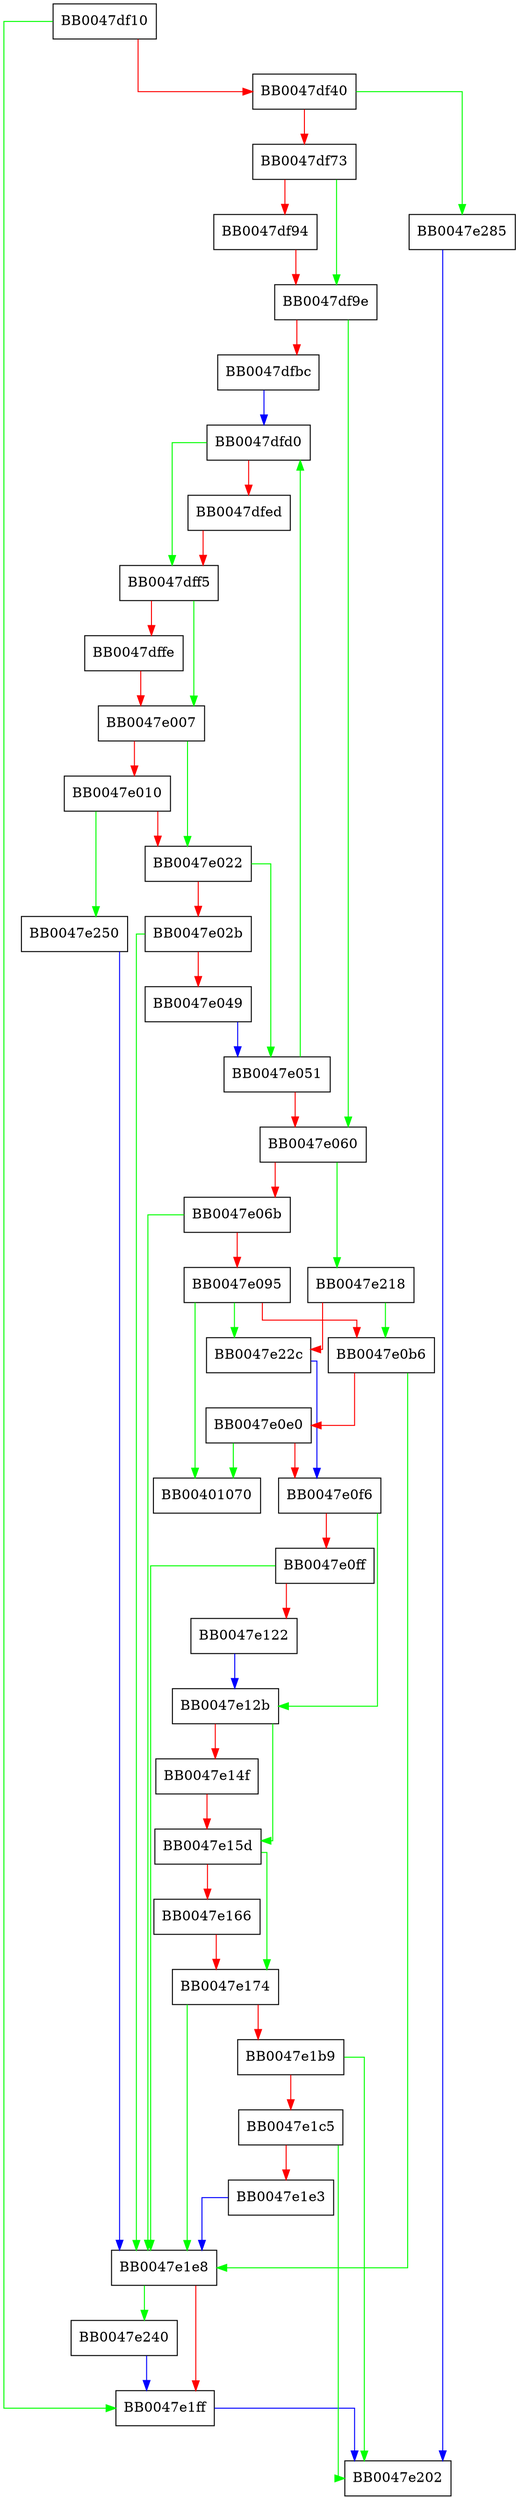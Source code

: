 digraph ssl_cert_dup {
  node [shape="box"];
  graph [splines=ortho];
  BB0047df10 -> BB0047e1ff [color="green"];
  BB0047df10 -> BB0047df40 [color="red"];
  BB0047df40 -> BB0047e285 [color="green"];
  BB0047df40 -> BB0047df73 [color="red"];
  BB0047df73 -> BB0047df9e [color="green"];
  BB0047df73 -> BB0047df94 [color="red"];
  BB0047df94 -> BB0047df9e [color="red"];
  BB0047df9e -> BB0047e060 [color="green"];
  BB0047df9e -> BB0047dfbc [color="red"];
  BB0047dfbc -> BB0047dfd0 [color="blue"];
  BB0047dfd0 -> BB0047dff5 [color="green"];
  BB0047dfd0 -> BB0047dfed [color="red"];
  BB0047dfed -> BB0047dff5 [color="red"];
  BB0047dff5 -> BB0047e007 [color="green"];
  BB0047dff5 -> BB0047dffe [color="red"];
  BB0047dffe -> BB0047e007 [color="red"];
  BB0047e007 -> BB0047e022 [color="green"];
  BB0047e007 -> BB0047e010 [color="red"];
  BB0047e010 -> BB0047e250 [color="green"];
  BB0047e010 -> BB0047e022 [color="red"];
  BB0047e022 -> BB0047e051 [color="green"];
  BB0047e022 -> BB0047e02b [color="red"];
  BB0047e02b -> BB0047e1e8 [color="green"];
  BB0047e02b -> BB0047e049 [color="red"];
  BB0047e049 -> BB0047e051 [color="blue"];
  BB0047e051 -> BB0047dfd0 [color="green"];
  BB0047e051 -> BB0047e060 [color="red"];
  BB0047e060 -> BB0047e218 [color="green"];
  BB0047e060 -> BB0047e06b [color="red"];
  BB0047e06b -> BB0047e1e8 [color="green"];
  BB0047e06b -> BB0047e095 [color="red"];
  BB0047e095 -> BB00401070 [color="green"];
  BB0047e095 -> BB0047e22c [color="green"];
  BB0047e095 -> BB0047e0b6 [color="red"];
  BB0047e0b6 -> BB0047e1e8 [color="green"];
  BB0047e0b6 -> BB0047e0e0 [color="red"];
  BB0047e0e0 -> BB00401070 [color="green"];
  BB0047e0e0 -> BB0047e0f6 [color="red"];
  BB0047e0f6 -> BB0047e12b [color="green"];
  BB0047e0f6 -> BB0047e0ff [color="red"];
  BB0047e0ff -> BB0047e1e8 [color="green"];
  BB0047e0ff -> BB0047e122 [color="red"];
  BB0047e122 -> BB0047e12b [color="blue"];
  BB0047e12b -> BB0047e15d [color="green"];
  BB0047e12b -> BB0047e14f [color="red"];
  BB0047e14f -> BB0047e15d [color="red"];
  BB0047e15d -> BB0047e174 [color="green"];
  BB0047e15d -> BB0047e166 [color="red"];
  BB0047e166 -> BB0047e174 [color="red"];
  BB0047e174 -> BB0047e1e8 [color="green"];
  BB0047e174 -> BB0047e1b9 [color="red"];
  BB0047e1b9 -> BB0047e202 [color="green"];
  BB0047e1b9 -> BB0047e1c5 [color="red"];
  BB0047e1c5 -> BB0047e202 [color="green"];
  BB0047e1c5 -> BB0047e1e3 [color="red"];
  BB0047e1e3 -> BB0047e1e8 [color="blue"];
  BB0047e1e8 -> BB0047e240 [color="green"];
  BB0047e1e8 -> BB0047e1ff [color="red"];
  BB0047e1ff -> BB0047e202 [color="blue"];
  BB0047e218 -> BB0047e0b6 [color="green"];
  BB0047e218 -> BB0047e22c [color="red"];
  BB0047e22c -> BB0047e0f6 [color="blue"];
  BB0047e240 -> BB0047e1ff [color="blue"];
  BB0047e250 -> BB0047e1e8 [color="blue"];
  BB0047e285 -> BB0047e202 [color="blue"];
}